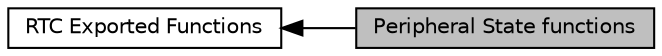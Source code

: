 digraph "Peripheral State functions"
{
  edge [fontname="Helvetica",fontsize="10",labelfontname="Helvetica",labelfontsize="10"];
  node [fontname="Helvetica",fontsize="10",shape=box];
  rankdir=LR;
  Node2 [label="RTC Exported Functions",height=0.2,width=0.4,color="black", fillcolor="white", style="filled",URL="$group___r_t_c___exported___functions.html",tooltip=" "];
  Node1 [label="Peripheral State functions",height=0.2,width=0.4,color="black", fillcolor="grey75", style="filled", fontcolor="black",tooltip=" "];
  Node2->Node1 [shape=plaintext, dir="back", style="solid"];
}
